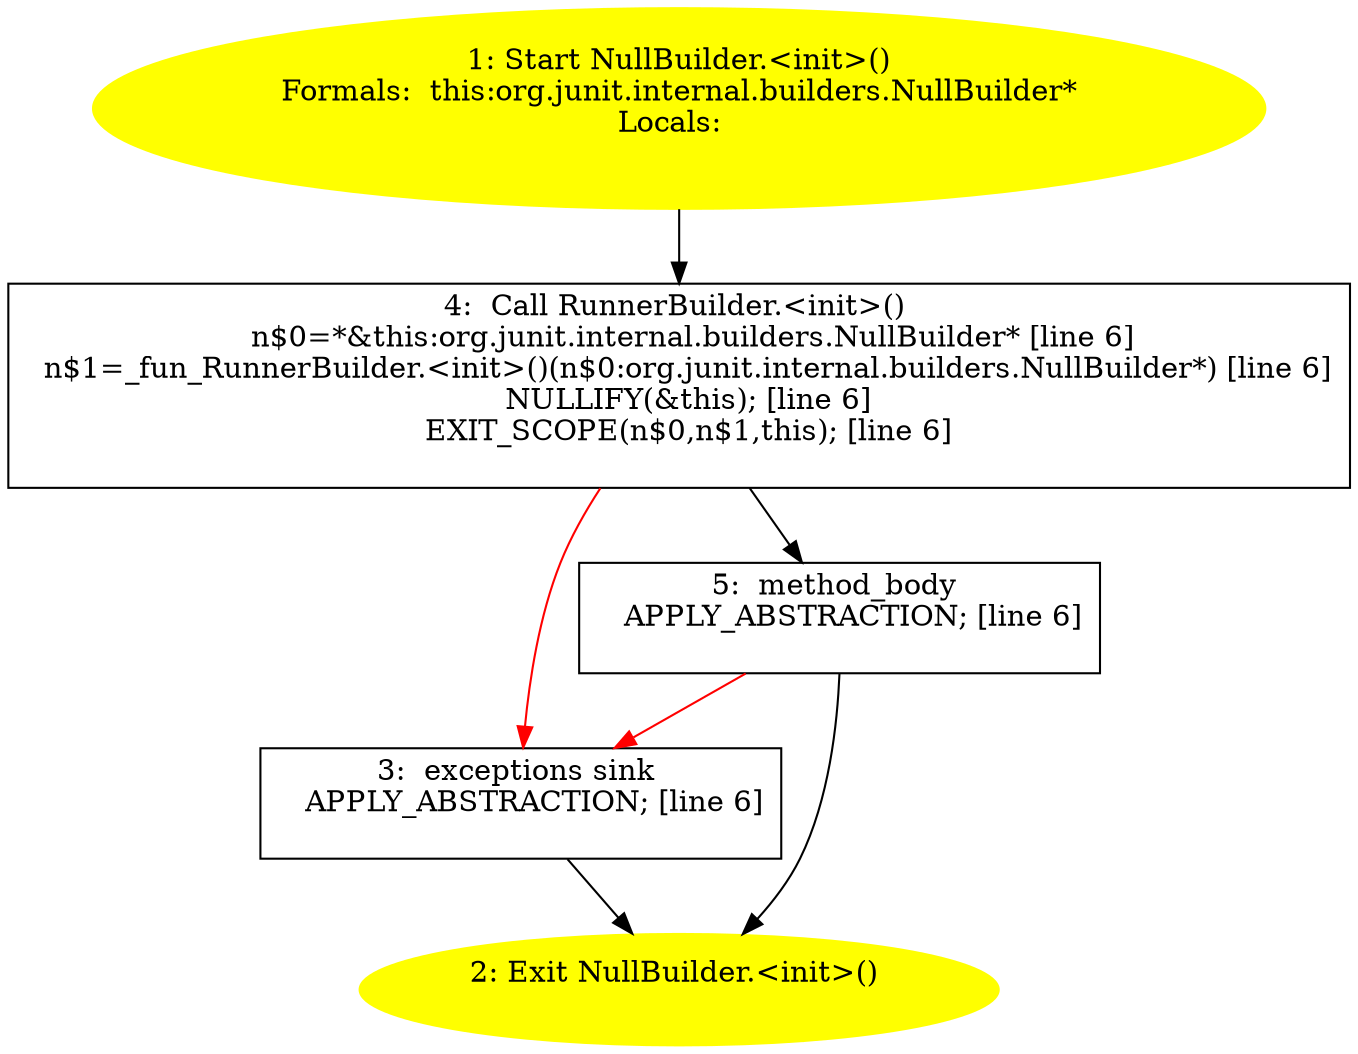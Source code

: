 /* @generated */
digraph cfg {
"org.junit.internal.builders.NullBuilder.<init>().b037552a5afe7bf1be5a31fd40c032ce_1" [label="1: Start NullBuilder.<init>()\nFormals:  this:org.junit.internal.builders.NullBuilder*\nLocals:  \n  " color=yellow style=filled]
	

	 "org.junit.internal.builders.NullBuilder.<init>().b037552a5afe7bf1be5a31fd40c032ce_1" -> "org.junit.internal.builders.NullBuilder.<init>().b037552a5afe7bf1be5a31fd40c032ce_4" ;
"org.junit.internal.builders.NullBuilder.<init>().b037552a5afe7bf1be5a31fd40c032ce_2" [label="2: Exit NullBuilder.<init>() \n  " color=yellow style=filled]
	

"org.junit.internal.builders.NullBuilder.<init>().b037552a5afe7bf1be5a31fd40c032ce_3" [label="3:  exceptions sink \n   APPLY_ABSTRACTION; [line 6]\n " shape="box"]
	

	 "org.junit.internal.builders.NullBuilder.<init>().b037552a5afe7bf1be5a31fd40c032ce_3" -> "org.junit.internal.builders.NullBuilder.<init>().b037552a5afe7bf1be5a31fd40c032ce_2" ;
"org.junit.internal.builders.NullBuilder.<init>().b037552a5afe7bf1be5a31fd40c032ce_4" [label="4:  Call RunnerBuilder.<init>() \n   n$0=*&this:org.junit.internal.builders.NullBuilder* [line 6]\n  n$1=_fun_RunnerBuilder.<init>()(n$0:org.junit.internal.builders.NullBuilder*) [line 6]\n  NULLIFY(&this); [line 6]\n  EXIT_SCOPE(n$0,n$1,this); [line 6]\n " shape="box"]
	

	 "org.junit.internal.builders.NullBuilder.<init>().b037552a5afe7bf1be5a31fd40c032ce_4" -> "org.junit.internal.builders.NullBuilder.<init>().b037552a5afe7bf1be5a31fd40c032ce_5" ;
	 "org.junit.internal.builders.NullBuilder.<init>().b037552a5afe7bf1be5a31fd40c032ce_4" -> "org.junit.internal.builders.NullBuilder.<init>().b037552a5afe7bf1be5a31fd40c032ce_3" [color="red" ];
"org.junit.internal.builders.NullBuilder.<init>().b037552a5afe7bf1be5a31fd40c032ce_5" [label="5:  method_body \n   APPLY_ABSTRACTION; [line 6]\n " shape="box"]
	

	 "org.junit.internal.builders.NullBuilder.<init>().b037552a5afe7bf1be5a31fd40c032ce_5" -> "org.junit.internal.builders.NullBuilder.<init>().b037552a5afe7bf1be5a31fd40c032ce_2" ;
	 "org.junit.internal.builders.NullBuilder.<init>().b037552a5afe7bf1be5a31fd40c032ce_5" -> "org.junit.internal.builders.NullBuilder.<init>().b037552a5afe7bf1be5a31fd40c032ce_3" [color="red" ];
}
